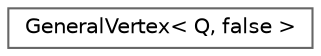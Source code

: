 digraph "Graphical Class Hierarchy"
{
 // INTERACTIVE_SVG=YES
 // LATEX_PDF_SIZE
  bgcolor="transparent";
  edge [fontname=Helvetica,fontsize=10,labelfontname=Helvetica,labelfontsize=10];
  node [fontname=Helvetica,fontsize=10,shape=box,height=0.2,width=0.4];
  rankdir="LR";
  Node0 [id="Node000000",label="GeneralVertex\< Q, false \>",height=0.2,width=0.4,color="grey40", fillcolor="white", style="filled",URL="$d2/d4a/classGeneralVertex.html",tooltip=" "];
}

